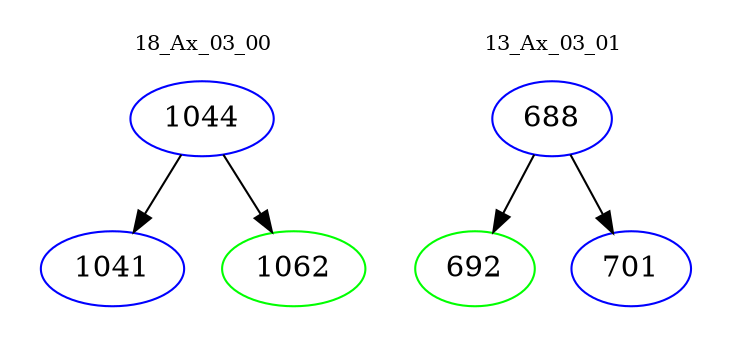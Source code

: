 digraph{
subgraph cluster_0 {
color = white
label = "18_Ax_03_00";
fontsize=10;
T0_1044 [label="1044", color="blue"]
T0_1044 -> T0_1041 [color="black"]
T0_1041 [label="1041", color="blue"]
T0_1044 -> T0_1062 [color="black"]
T0_1062 [label="1062", color="green"]
}
subgraph cluster_1 {
color = white
label = "13_Ax_03_01";
fontsize=10;
T1_688 [label="688", color="blue"]
T1_688 -> T1_692 [color="black"]
T1_692 [label="692", color="green"]
T1_688 -> T1_701 [color="black"]
T1_701 [label="701", color="blue"]
}
}
